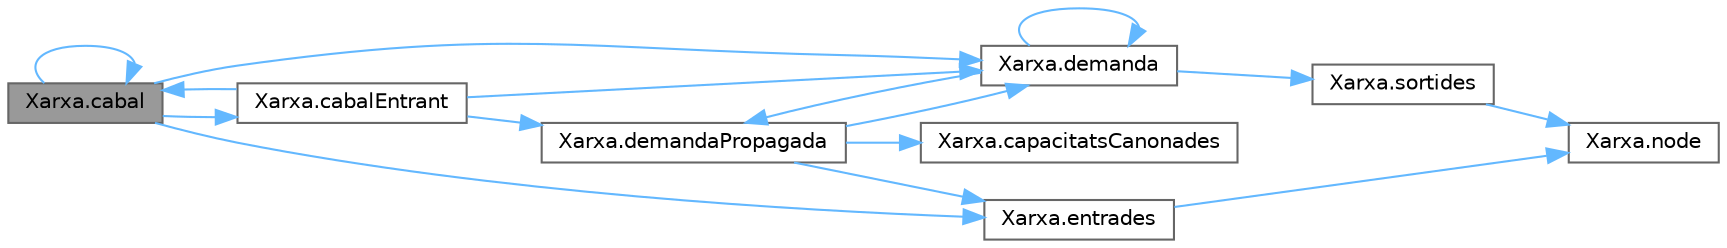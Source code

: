 digraph "Xarxa.cabal"
{
 // LATEX_PDF_SIZE
  bgcolor="transparent";
  edge [fontname=Helvetica,fontsize=10,labelfontname=Helvetica,labelfontsize=10];
  node [fontname=Helvetica,fontsize=10,shape=box,height=0.2,width=0.4];
  rankdir="LR";
  Node1 [id="Node000001",label="Xarxa.cabal",height=0.2,width=0.4,color="gray40", fillcolor="grey60", style="filled", fontcolor="black",tooltip="Cabal teòric d'un node."];
  Node1 -> Node1 [id="edge1_Node000001_Node000001",color="steelblue1",style="solid",tooltip=" "];
  Node1 -> Node2 [id="edge2_Node000001_Node000002",color="steelblue1",style="solid",tooltip=" "];
  Node2 [id="Node000002",label="Xarxa.cabalEntrant",height=0.2,width=0.4,color="grey40", fillcolor="white", style="filled",URL="$class_xarxa.html#a08d5359dcb1473587bb090b4d14a0e54",tooltip="Cabal teòric d'una canonada."];
  Node2 -> Node1 [id="edge3_Node000002_Node000001",color="steelblue1",style="solid",tooltip=" "];
  Node2 -> Node3 [id="edge4_Node000002_Node000003",color="steelblue1",style="solid",tooltip=" "];
  Node3 [id="Node000003",label="Xarxa.demanda",height=0.2,width=0.4,color="grey40", fillcolor="white", style="filled",URL="$class_xarxa.html#abc248c38e14f34196d54e88827662ab4",tooltip="Demanda teòrica d'un node."];
  Node3 -> Node3 [id="edge5_Node000003_Node000003",color="steelblue1",style="solid",tooltip=" "];
  Node3 -> Node4 [id="edge6_Node000003_Node000004",color="steelblue1",style="solid",tooltip=" "];
  Node4 [id="Node000004",label="Xarxa.demandaPropagada",height=0.2,width=0.4,color="grey40", fillcolor="white", style="filled",URL="$class_xarxa.html#a5af0e05a259eecbbea1216c5b4b74fd4",tooltip="Demanda propagada d'una canonada."];
  Node4 -> Node5 [id="edge7_Node000004_Node000005",color="steelblue1",style="solid",tooltip=" "];
  Node5 [id="Node000005",label="Xarxa.capacitatsCanonades",height=0.2,width=0.4,color="grey40", fillcolor="white", style="filled",URL="$class_xarxa.html#a0d7668080c2f6a8e616ae97c4f0b72a9",tooltip="Suma de les capacitats d'un conjunt de canonades."];
  Node4 -> Node3 [id="edge8_Node000004_Node000003",color="steelblue1",style="solid",tooltip=" "];
  Node4 -> Node6 [id="edge9_Node000004_Node000006",color="steelblue1",style="solid",tooltip=" "];
  Node6 [id="Node000006",label="Xarxa.entrades",height=0.2,width=0.4,color="grey40", fillcolor="white", style="filled",URL="$class_xarxa.html#a7373a831729d8cf2bfb8ccd67838efd1",tooltip="Entrades d'un node."];
  Node6 -> Node7 [id="edge10_Node000006_Node000007",color="steelblue1",style="solid",tooltip=" "];
  Node7 [id="Node000007",label="Xarxa.node",height=0.2,width=0.4,color="grey40", fillcolor="white", style="filled",URL="$class_xarxa.html#ad54474fd5d22a71c1ad13e6c5d16fb10",tooltip="Retorna el node amb identificador id."];
  Node3 -> Node8 [id="edge11_Node000003_Node000008",color="steelblue1",style="solid",tooltip=" "];
  Node8 [id="Node000008",label="Xarxa.sortides",height=0.2,width=0.4,color="grey40", fillcolor="white", style="filled",URL="$class_xarxa.html#a4cd02c94912b30cafe3f8fef8a584eae",tooltip="Sortides d'un node."];
  Node8 -> Node7 [id="edge12_Node000008_Node000007",color="steelblue1",style="solid",tooltip=" "];
  Node2 -> Node4 [id="edge13_Node000002_Node000004",color="steelblue1",style="solid",tooltip=" "];
  Node1 -> Node3 [id="edge14_Node000001_Node000003",color="steelblue1",style="solid",tooltip=" "];
  Node1 -> Node6 [id="edge15_Node000001_Node000006",color="steelblue1",style="solid",tooltip=" "];
}
